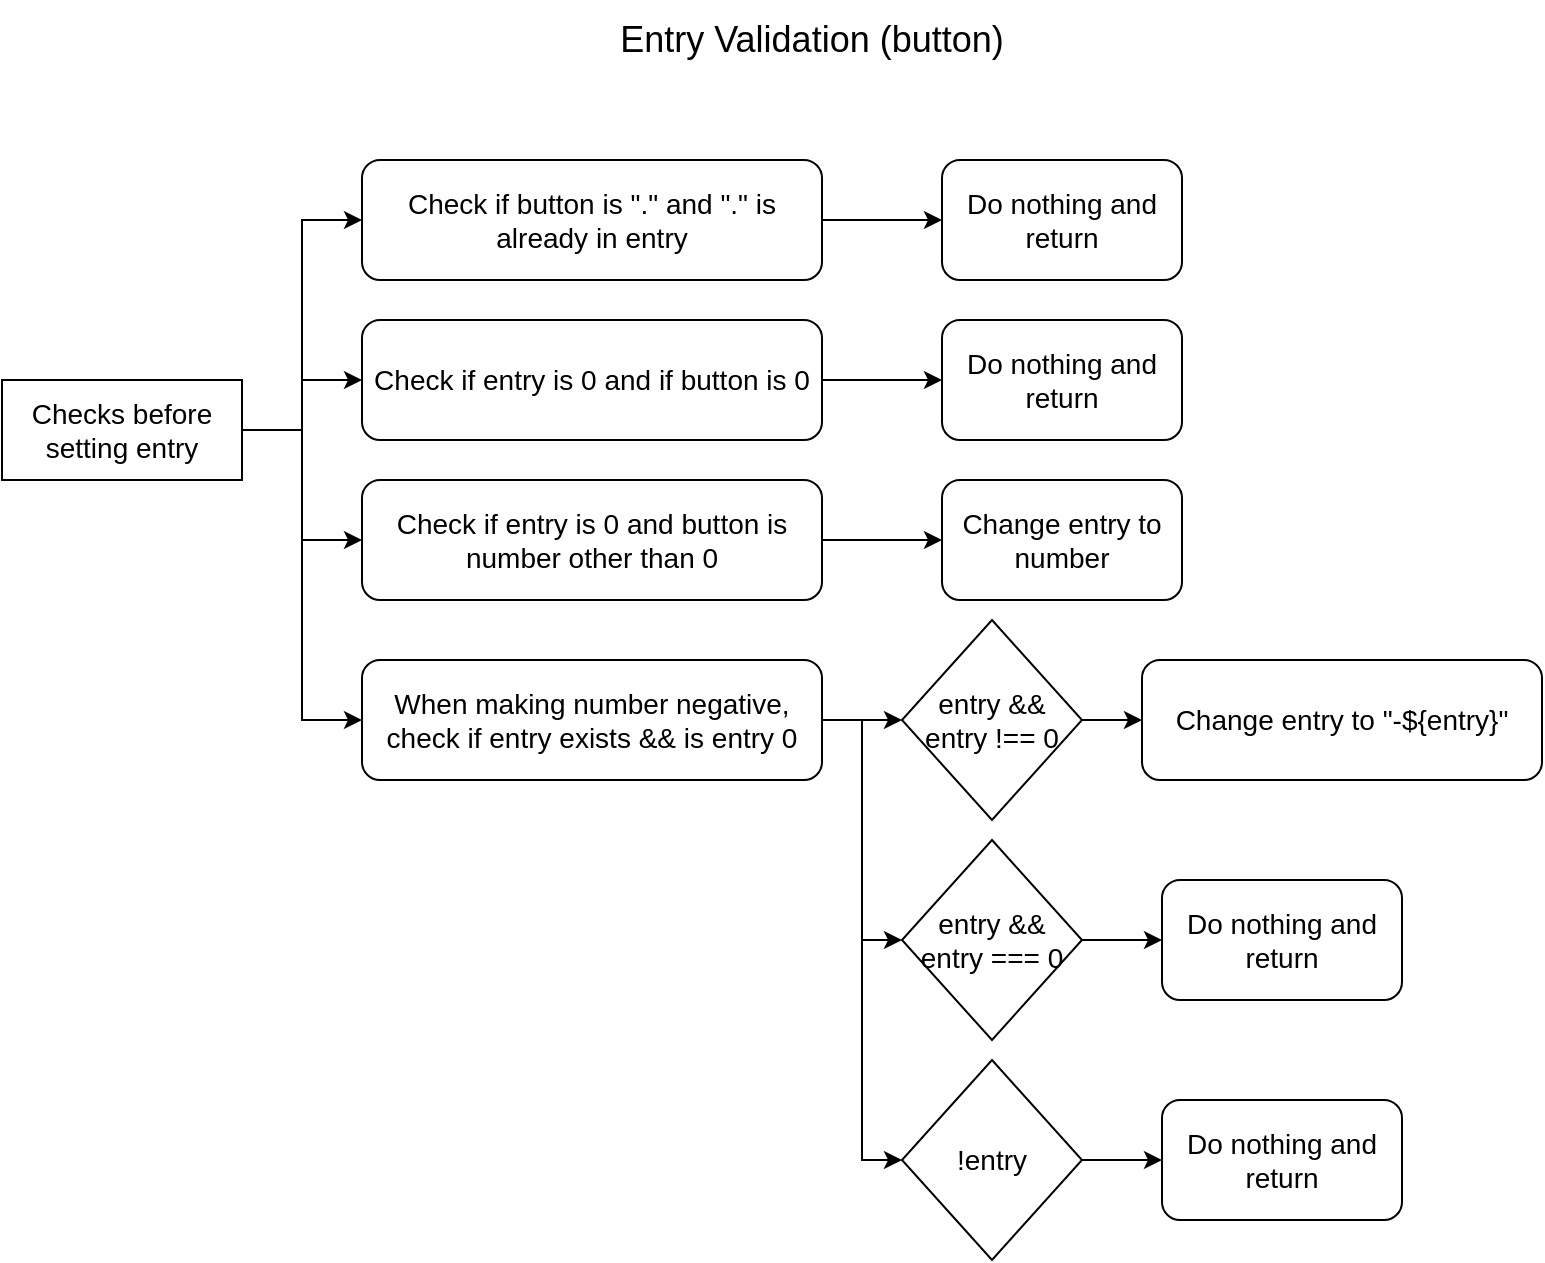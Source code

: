 <mxfile version="17.2.4" type="github">
  <diagram id="TZoMnfLU2BDx9-k30hga" name="Page-1">
    <mxGraphModel dx="1381" dy="795" grid="1" gridSize="10" guides="1" tooltips="1" connect="1" arrows="1" fold="1" page="1" pageScale="1" pageWidth="850" pageHeight="1100" math="0" shadow="0">
      <root>
        <mxCell id="0" />
        <mxCell id="1" parent="0" />
        <mxCell id="1ex6nhGH8Mem6hA5X4y0-2" value="Entry Validation (button)" style="text;html=1;strokeColor=none;fillColor=none;align=center;verticalAlign=middle;whiteSpace=wrap;rounded=0;fontSize=18;" vertex="1" parent="1">
          <mxGeometry x="325" y="40" width="200" height="40" as="geometry" />
        </mxCell>
        <mxCell id="1ex6nhGH8Mem6hA5X4y0-11" style="edgeStyle=orthogonalEdgeStyle;rounded=0;orthogonalLoop=1;jettySize=auto;html=1;exitX=1;exitY=0.5;exitDx=0;exitDy=0;entryX=0;entryY=0.5;entryDx=0;entryDy=0;fontSize=14;" edge="1" parent="1" source="1ex6nhGH8Mem6hA5X4y0-3" target="1ex6nhGH8Mem6hA5X4y0-8">
          <mxGeometry relative="1" as="geometry" />
        </mxCell>
        <mxCell id="1ex6nhGH8Mem6hA5X4y0-16" style="edgeStyle=orthogonalEdgeStyle;rounded=0;orthogonalLoop=1;jettySize=auto;html=1;exitX=1;exitY=0.5;exitDx=0;exitDy=0;entryX=0;entryY=0.5;entryDx=0;entryDy=0;fontSize=14;" edge="1" parent="1" source="1ex6nhGH8Mem6hA5X4y0-3" target="1ex6nhGH8Mem6hA5X4y0-15">
          <mxGeometry relative="1" as="geometry" />
        </mxCell>
        <mxCell id="1ex6nhGH8Mem6hA5X4y0-28" style="edgeStyle=orthogonalEdgeStyle;rounded=0;orthogonalLoop=1;jettySize=auto;html=1;exitX=1;exitY=0.5;exitDx=0;exitDy=0;entryX=0;entryY=0.5;entryDx=0;entryDy=0;fontSize=14;" edge="1" parent="1" source="1ex6nhGH8Mem6hA5X4y0-3" target="1ex6nhGH8Mem6hA5X4y0-27">
          <mxGeometry relative="1" as="geometry" />
        </mxCell>
        <mxCell id="1ex6nhGH8Mem6hA5X4y0-29" style="edgeStyle=orthogonalEdgeStyle;rounded=0;orthogonalLoop=1;jettySize=auto;html=1;exitX=1;exitY=0.5;exitDx=0;exitDy=0;entryX=0;entryY=0.5;entryDx=0;entryDy=0;fontSize=14;" edge="1" parent="1" source="1ex6nhGH8Mem6hA5X4y0-3" target="1ex6nhGH8Mem6hA5X4y0-26">
          <mxGeometry relative="1" as="geometry" />
        </mxCell>
        <mxCell id="1ex6nhGH8Mem6hA5X4y0-3" value="Checks before setting entry" style="rounded=0;whiteSpace=wrap;html=1;fontSize=14;" vertex="1" parent="1">
          <mxGeometry x="20" y="230" width="120" height="50" as="geometry" />
        </mxCell>
        <mxCell id="1ex6nhGH8Mem6hA5X4y0-20" style="edgeStyle=orthogonalEdgeStyle;rounded=0;orthogonalLoop=1;jettySize=auto;html=1;exitX=1;exitY=0.5;exitDx=0;exitDy=0;entryX=0;entryY=0.5;entryDx=0;entryDy=0;fontSize=14;" edge="1" parent="1" source="1ex6nhGH8Mem6hA5X4y0-8" target="1ex6nhGH8Mem6hA5X4y0-19">
          <mxGeometry relative="1" as="geometry" />
        </mxCell>
        <mxCell id="1ex6nhGH8Mem6hA5X4y0-8" value="Check if entry is 0 and if button is 0" style="rounded=1;whiteSpace=wrap;html=1;fontSize=14;" vertex="1" parent="1">
          <mxGeometry x="200" y="200" width="230" height="60" as="geometry" />
        </mxCell>
        <mxCell id="1ex6nhGH8Mem6hA5X4y0-18" value="" style="edgeStyle=orthogonalEdgeStyle;rounded=0;orthogonalLoop=1;jettySize=auto;html=1;fontSize=14;" edge="1" parent="1" source="1ex6nhGH8Mem6hA5X4y0-15" target="1ex6nhGH8Mem6hA5X4y0-17">
          <mxGeometry relative="1" as="geometry" />
        </mxCell>
        <mxCell id="1ex6nhGH8Mem6hA5X4y0-15" value="Check if button is &quot;.&quot; and &quot;.&quot; is already in entry" style="rounded=1;whiteSpace=wrap;html=1;fontSize=14;" vertex="1" parent="1">
          <mxGeometry x="200" y="120" width="230" height="60" as="geometry" />
        </mxCell>
        <mxCell id="1ex6nhGH8Mem6hA5X4y0-17" value="Do nothing and return" style="rounded=1;whiteSpace=wrap;html=1;fontSize=14;" vertex="1" parent="1">
          <mxGeometry x="490" y="120" width="120" height="60" as="geometry" />
        </mxCell>
        <mxCell id="1ex6nhGH8Mem6hA5X4y0-19" value="Do nothing and return" style="rounded=1;whiteSpace=wrap;html=1;fontSize=14;" vertex="1" parent="1">
          <mxGeometry x="490" y="200" width="120" height="60" as="geometry" />
        </mxCell>
        <mxCell id="1ex6nhGH8Mem6hA5X4y0-21" value="Change entry to number" style="rounded=1;whiteSpace=wrap;html=1;fontSize=14;" vertex="1" parent="1">
          <mxGeometry x="490" y="280" width="120" height="60" as="geometry" />
        </mxCell>
        <mxCell id="1ex6nhGH8Mem6hA5X4y0-36" style="edgeStyle=orthogonalEdgeStyle;rounded=0;orthogonalLoop=1;jettySize=auto;html=1;exitX=1;exitY=0.5;exitDx=0;exitDy=0;entryX=0;entryY=0.5;entryDx=0;entryDy=0;fontSize=14;" edge="1" parent="1" source="1ex6nhGH8Mem6hA5X4y0-24" target="1ex6nhGH8Mem6hA5X4y0-35">
          <mxGeometry relative="1" as="geometry" />
        </mxCell>
        <mxCell id="1ex6nhGH8Mem6hA5X4y0-24" value="entry &amp;amp;&amp;amp; entry !== 0" style="rhombus;whiteSpace=wrap;html=1;fontSize=14;" vertex="1" parent="1">
          <mxGeometry x="470" y="350" width="90" height="100" as="geometry" />
        </mxCell>
        <mxCell id="1ex6nhGH8Mem6hA5X4y0-31" style="edgeStyle=orthogonalEdgeStyle;rounded=0;orthogonalLoop=1;jettySize=auto;html=1;exitX=1;exitY=0.5;exitDx=0;exitDy=0;entryX=0;entryY=0.5;entryDx=0;entryDy=0;fontSize=14;" edge="1" parent="1" source="1ex6nhGH8Mem6hA5X4y0-26" target="1ex6nhGH8Mem6hA5X4y0-24">
          <mxGeometry relative="1" as="geometry" />
        </mxCell>
        <mxCell id="1ex6nhGH8Mem6hA5X4y0-34" style="edgeStyle=orthogonalEdgeStyle;rounded=0;orthogonalLoop=1;jettySize=auto;html=1;exitX=1;exitY=0.5;exitDx=0;exitDy=0;entryX=0;entryY=0.5;entryDx=0;entryDy=0;fontSize=14;" edge="1" parent="1" source="1ex6nhGH8Mem6hA5X4y0-26" target="1ex6nhGH8Mem6hA5X4y0-33">
          <mxGeometry relative="1" as="geometry" />
        </mxCell>
        <mxCell id="1ex6nhGH8Mem6hA5X4y0-43" style="edgeStyle=orthogonalEdgeStyle;rounded=0;orthogonalLoop=1;jettySize=auto;html=1;exitX=1;exitY=0.5;exitDx=0;exitDy=0;entryX=0;entryY=0.5;entryDx=0;entryDy=0;fontSize=14;" edge="1" parent="1" source="1ex6nhGH8Mem6hA5X4y0-26" target="1ex6nhGH8Mem6hA5X4y0-40">
          <mxGeometry relative="1" as="geometry" />
        </mxCell>
        <mxCell id="1ex6nhGH8Mem6hA5X4y0-26" value="When making number negative, check if entry exists &amp;amp;&amp;amp; is entry 0" style="rounded=1;whiteSpace=wrap;html=1;fontSize=14;" vertex="1" parent="1">
          <mxGeometry x="200" y="370" width="230" height="60" as="geometry" />
        </mxCell>
        <mxCell id="1ex6nhGH8Mem6hA5X4y0-30" style="edgeStyle=orthogonalEdgeStyle;rounded=0;orthogonalLoop=1;jettySize=auto;html=1;exitX=1;exitY=0.5;exitDx=0;exitDy=0;fontSize=14;" edge="1" parent="1" source="1ex6nhGH8Mem6hA5X4y0-27" target="1ex6nhGH8Mem6hA5X4y0-21">
          <mxGeometry relative="1" as="geometry" />
        </mxCell>
        <mxCell id="1ex6nhGH8Mem6hA5X4y0-27" value="Check if entry is 0 and button is number other than 0" style="rounded=1;whiteSpace=wrap;html=1;fontSize=14;" vertex="1" parent="1">
          <mxGeometry x="200" y="280" width="230" height="60" as="geometry" />
        </mxCell>
        <mxCell id="1ex6nhGH8Mem6hA5X4y0-39" style="edgeStyle=orthogonalEdgeStyle;rounded=0;orthogonalLoop=1;jettySize=auto;html=1;exitX=1;exitY=0.5;exitDx=0;exitDy=0;fontSize=14;" edge="1" parent="1" source="1ex6nhGH8Mem6hA5X4y0-33" target="1ex6nhGH8Mem6hA5X4y0-38">
          <mxGeometry relative="1" as="geometry" />
        </mxCell>
        <mxCell id="1ex6nhGH8Mem6hA5X4y0-33" value="entry &amp;amp;&amp;amp; entry === 0" style="rhombus;whiteSpace=wrap;html=1;fontSize=14;" vertex="1" parent="1">
          <mxGeometry x="470" y="460" width="90" height="100" as="geometry" />
        </mxCell>
        <mxCell id="1ex6nhGH8Mem6hA5X4y0-35" value="Change entry to &quot;-${entry}&quot;" style="rounded=1;whiteSpace=wrap;html=1;fontSize=14;" vertex="1" parent="1">
          <mxGeometry x="590" y="370" width="200" height="60" as="geometry" />
        </mxCell>
        <mxCell id="1ex6nhGH8Mem6hA5X4y0-38" value="Do nothing and return" style="rounded=1;whiteSpace=wrap;html=1;fontSize=14;" vertex="1" parent="1">
          <mxGeometry x="600" y="480" width="120" height="60" as="geometry" />
        </mxCell>
        <mxCell id="1ex6nhGH8Mem6hA5X4y0-42" style="edgeStyle=orthogonalEdgeStyle;rounded=0;orthogonalLoop=1;jettySize=auto;html=1;exitX=1;exitY=0.5;exitDx=0;exitDy=0;entryX=0;entryY=0.5;entryDx=0;entryDy=0;fontSize=14;" edge="1" parent="1" source="1ex6nhGH8Mem6hA5X4y0-40" target="1ex6nhGH8Mem6hA5X4y0-41">
          <mxGeometry relative="1" as="geometry" />
        </mxCell>
        <mxCell id="1ex6nhGH8Mem6hA5X4y0-40" value="!entry" style="rhombus;whiteSpace=wrap;html=1;fontSize=14;" vertex="1" parent="1">
          <mxGeometry x="470" y="570" width="90" height="100" as="geometry" />
        </mxCell>
        <mxCell id="1ex6nhGH8Mem6hA5X4y0-41" value="Do nothing and return" style="rounded=1;whiteSpace=wrap;html=1;fontSize=14;" vertex="1" parent="1">
          <mxGeometry x="600" y="590" width="120" height="60" as="geometry" />
        </mxCell>
      </root>
    </mxGraphModel>
  </diagram>
</mxfile>
